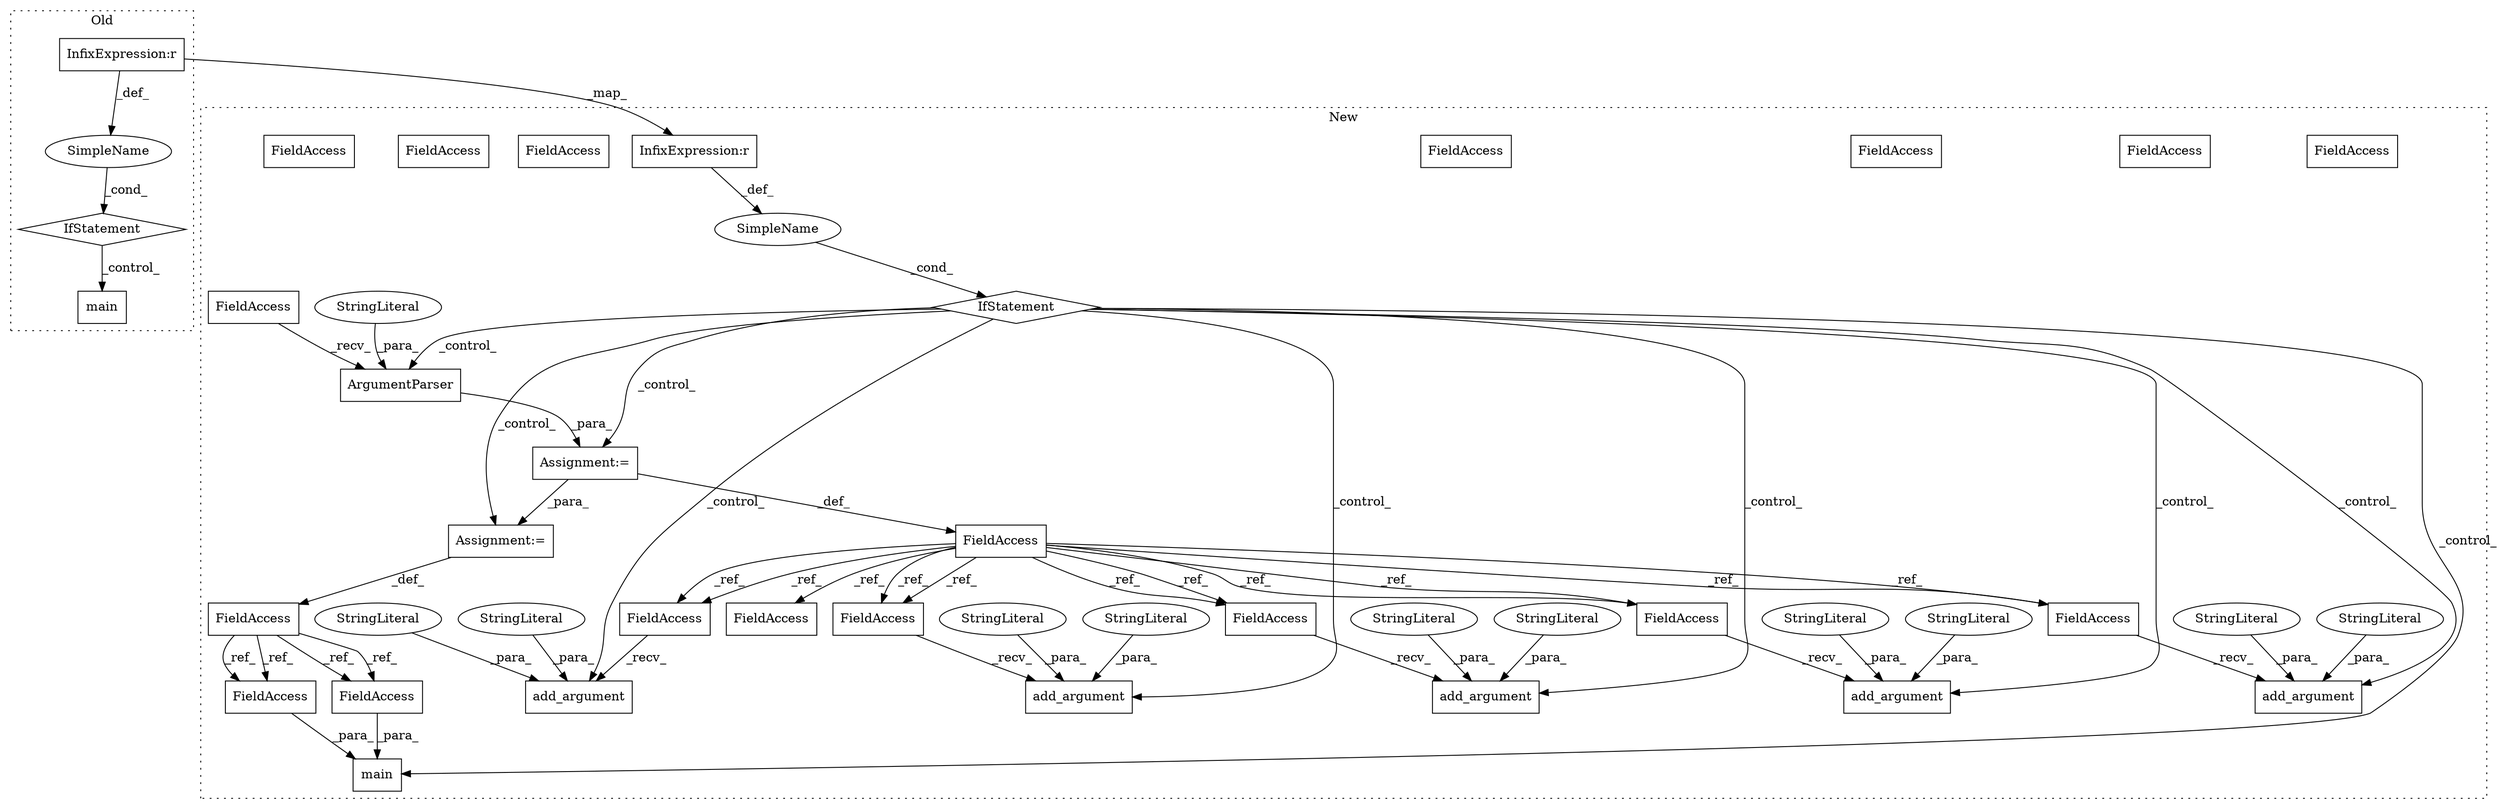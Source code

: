 digraph G {
subgraph cluster0 {
1 [label="main" a="32" s="1768" l="6" shape="box"];
23 [label="InfixExpression:r" a="27" s="1744" l="4" shape="box"];
29 [label="SimpleName" a="42" s="" l="" shape="ellipse"];
30 [label="IfStatement" a="25" s="1732,1758" l="4,2" shape="diamond"];
label = "Old";
style="dotted";
}
subgraph cluster1 {
2 [label="add_argument" a="32" s="1856,1906" l="13,1" shape="box"];
3 [label="FieldAccess" a="22" s="1465" l="6" shape="box"];
4 [label="FieldAccess" a="22" s="1849" l="6" shape="box"];
5 [label="StringLiteral" a="45" s="1885" l="21" shape="ellipse"];
6 [label="StringLiteral" a="45" s="1869" l="15" shape="ellipse"];
7 [label="ArgumentParser" a="32" s="1481,1591" l="15,1" shape="box"];
8 [label="FieldAccess" a="22" s="1600" l="6" shape="box"];
9 [label="Assignment:=" a="7" s="1471" l="1" shape="box"];
10 [label="FieldAccess" a="22" s="2070" l="4" shape="box"];
11 [label="FieldAccess" a="22" s="2196" l="4" shape="box"];
12 [label="Assignment:=" a="7" s="2074" l="1" shape="box"];
13 [label="FieldAccess" a="22" s="1982" l="6" shape="box"];
14 [label="add_argument" a="32" s="1607,1657" l="13,1" shape="box"];
15 [label="StringLiteral" a="45" s="1620" l="13" shape="ellipse"];
16 [label="FieldAccess" a="22" s="2206" l="4" shape="box"];
17 [label="StringLiteral" a="45" s="1634" l="23" shape="ellipse"];
18 [label="main" a="32" s="2128,2253" l="5,1" shape="box"];
19 [label="FieldAccess" a="22" s="1472" l="8" shape="box"];
20 [label="StringLiteral" a="45" s="1496" l="95" shape="ellipse"];
21 [label="add_argument" a="32" s="1673,1730" l="13,1" shape="box"];
22 [label="InfixExpression:r" a="27" s="1441" l="4" shape="box"];
24 [label="add_argument" a="32" s="1922,1968" l="13,1" shape="box"];
25 [label="FieldAccess" a="22" s="1739" l="6" shape="box"];
26 [label="add_argument" a="32" s="1746,1784" l="13,1" shape="box"];
27 [label="FieldAccess" a="22" s="1915" l="6" shape="box"];
28 [label="FieldAccess" a="22" s="1666" l="6" shape="box"];
31 [label="IfStatement" a="25" s="1429,1455" l="4,2" shape="diamond"];
32 [label="SimpleName" a="42" s="" l="" shape="ellipse"];
33 [label="StringLiteral" a="45" s="1686" l="12" shape="ellipse"];
34 [label="StringLiteral" a="45" s="1699" l="31" shape="ellipse"];
35 [label="StringLiteral" a="45" s="1935" l="13" shape="ellipse"];
36 [label="StringLiteral" a="45" s="1766" l="18" shape="ellipse"];
37 [label="StringLiteral" a="45" s="1949" l="19" shape="ellipse"];
38 [label="StringLiteral" a="45" s="1759" l="6" shape="ellipse"];
39 [label="FieldAccess" a="22" s="2206" l="4" shape="box"];
40 [label="FieldAccess" a="22" s="2196" l="4" shape="box"];
41 [label="FieldAccess" a="22" s="1666" l="6" shape="box"];
42 [label="FieldAccess" a="22" s="1600" l="6" shape="box"];
43 [label="FieldAccess" a="22" s="1915" l="6" shape="box"];
44 [label="FieldAccess" a="22" s="1739" l="6" shape="box"];
45 [label="FieldAccess" a="22" s="1849" l="6" shape="box"];
label = "New";
style="dotted";
}
3 -> 13 [label="_ref_"];
3 -> 45 [label="_ref_"];
3 -> 42 [label="_ref_"];
3 -> 43 [label="_ref_"];
3 -> 44 [label="_ref_"];
3 -> 45 [label="_ref_"];
3 -> 43 [label="_ref_"];
3 -> 44 [label="_ref_"];
3 -> 41 [label="_ref_"];
3 -> 41 [label="_ref_"];
3 -> 42 [label="_ref_"];
5 -> 2 [label="_para_"];
6 -> 2 [label="_para_"];
7 -> 9 [label="_para_"];
9 -> 3 [label="_def_"];
9 -> 12 [label="_para_"];
10 -> 39 [label="_ref_"];
10 -> 40 [label="_ref_"];
10 -> 39 [label="_ref_"];
10 -> 40 [label="_ref_"];
12 -> 10 [label="_def_"];
15 -> 14 [label="_para_"];
17 -> 14 [label="_para_"];
19 -> 7 [label="_recv_"];
20 -> 7 [label="_para_"];
22 -> 32 [label="_def_"];
23 -> 29 [label="_def_"];
23 -> 22 [label="_map_"];
29 -> 30 [label="_cond_"];
30 -> 1 [label="_control_"];
31 -> 24 [label="_control_"];
31 -> 7 [label="_control_"];
31 -> 12 [label="_control_"];
31 -> 14 [label="_control_"];
31 -> 21 [label="_control_"];
31 -> 2 [label="_control_"];
31 -> 9 [label="_control_"];
31 -> 18 [label="_control_"];
31 -> 26 [label="_control_"];
32 -> 31 [label="_cond_"];
33 -> 21 [label="_para_"];
34 -> 21 [label="_para_"];
35 -> 24 [label="_para_"];
36 -> 26 [label="_para_"];
37 -> 24 [label="_para_"];
38 -> 26 [label="_para_"];
39 -> 18 [label="_para_"];
40 -> 18 [label="_para_"];
41 -> 21 [label="_recv_"];
42 -> 14 [label="_recv_"];
43 -> 24 [label="_recv_"];
44 -> 26 [label="_recv_"];
45 -> 2 [label="_recv_"];
}
